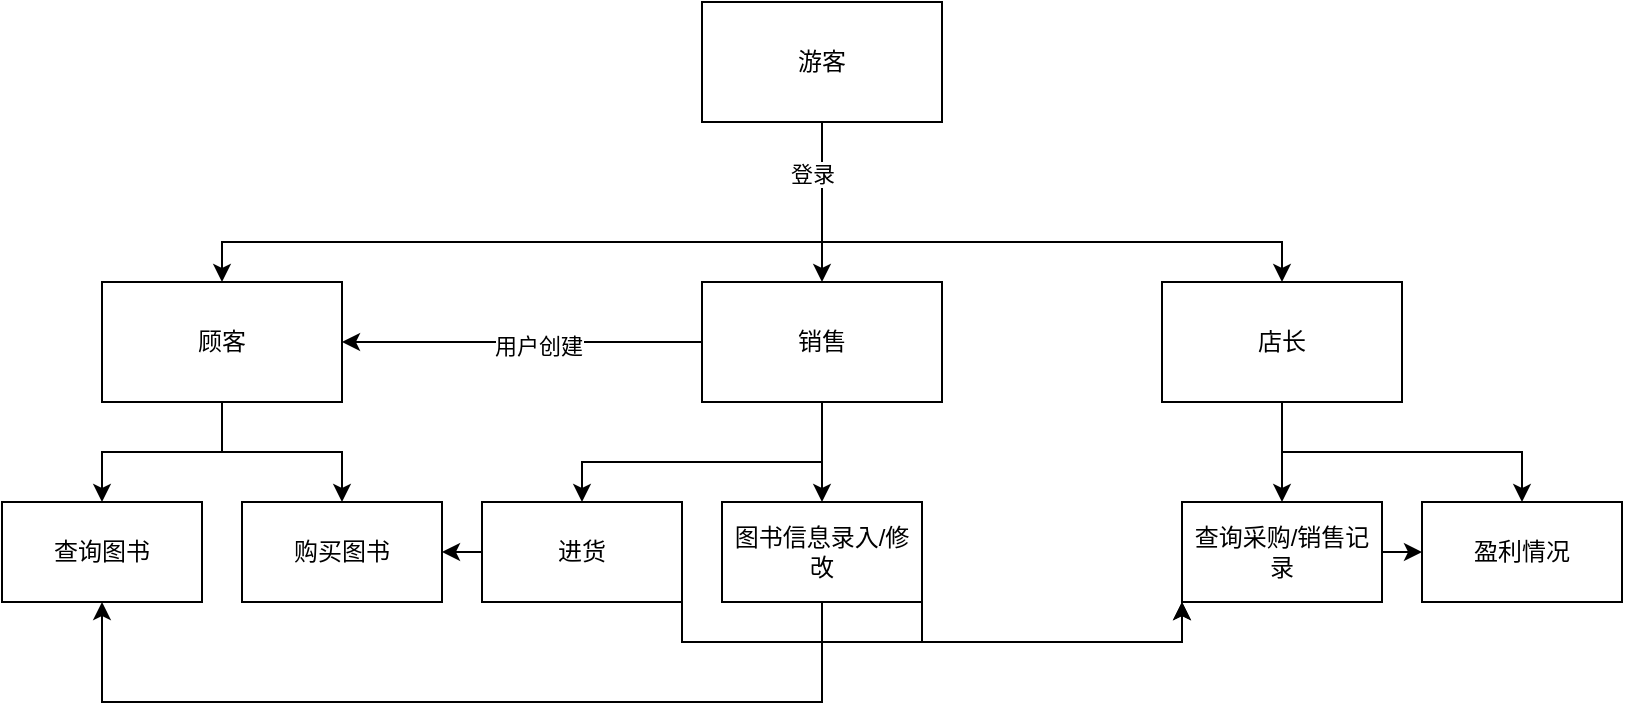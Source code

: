 <mxfile version="25.0.3">
  <diagram name="第 1 页" id="LTvxRMnmmGUvgx3zGGr9">
    <mxGraphModel dx="785" dy="518" grid="1" gridSize="10" guides="1" tooltips="1" connect="1" arrows="1" fold="1" page="1" pageScale="1" pageWidth="827" pageHeight="1169" math="0" shadow="0">
      <root>
        <mxCell id="0" />
        <mxCell id="1" parent="0" />
        <mxCell id="Rq45ZEoeaFC1BQesezGq-3" value="" style="edgeStyle=orthogonalEdgeStyle;rounded=0;orthogonalLoop=1;jettySize=auto;html=1;" edge="1" parent="1" source="Rq45ZEoeaFC1BQesezGq-1" target="Rq45ZEoeaFC1BQesezGq-2">
          <mxGeometry relative="1" as="geometry">
            <Array as="points">
              <mxPoint x="560" y="240" />
              <mxPoint x="260" y="240" />
            </Array>
          </mxGeometry>
        </mxCell>
        <mxCell id="Rq45ZEoeaFC1BQesezGq-6" style="edgeStyle=orthogonalEdgeStyle;rounded=0;orthogonalLoop=1;jettySize=auto;html=1;" edge="1" parent="1" source="Rq45ZEoeaFC1BQesezGq-1" target="Rq45ZEoeaFC1BQesezGq-7">
          <mxGeometry relative="1" as="geometry">
            <mxPoint x="480" y="260" as="targetPoint" />
            <Array as="points">
              <mxPoint x="560" y="210" />
              <mxPoint x="560" y="210" />
            </Array>
          </mxGeometry>
        </mxCell>
        <mxCell id="Rq45ZEoeaFC1BQesezGq-10" style="edgeStyle=orthogonalEdgeStyle;rounded=0;orthogonalLoop=1;jettySize=auto;html=1;entryX=0.5;entryY=0;entryDx=0;entryDy=0;" edge="1" parent="1" source="Rq45ZEoeaFC1BQesezGq-1" target="Rq45ZEoeaFC1BQesezGq-8">
          <mxGeometry relative="1" as="geometry">
            <Array as="points">
              <mxPoint x="560" y="240" />
              <mxPoint x="790" y="240" />
            </Array>
          </mxGeometry>
        </mxCell>
        <mxCell id="Rq45ZEoeaFC1BQesezGq-11" value="登录" style="edgeLabel;html=1;align=center;verticalAlign=middle;resizable=0;points=[];" vertex="1" connectable="0" parent="Rq45ZEoeaFC1BQesezGq-10">
          <mxGeometry x="-0.832" y="-5" relative="1" as="geometry">
            <mxPoint as="offset" />
          </mxGeometry>
        </mxCell>
        <mxCell id="Rq45ZEoeaFC1BQesezGq-1" value="游客" style="rounded=0;whiteSpace=wrap;html=1;" vertex="1" parent="1">
          <mxGeometry x="500" y="120" width="120" height="60" as="geometry" />
        </mxCell>
        <mxCell id="Rq45ZEoeaFC1BQesezGq-14" value="" style="edgeStyle=orthogonalEdgeStyle;rounded=0;orthogonalLoop=1;jettySize=auto;html=1;" edge="1" parent="1" source="Rq45ZEoeaFC1BQesezGq-2" target="Rq45ZEoeaFC1BQesezGq-13">
          <mxGeometry relative="1" as="geometry" />
        </mxCell>
        <mxCell id="Rq45ZEoeaFC1BQesezGq-15" style="edgeStyle=orthogonalEdgeStyle;rounded=0;orthogonalLoop=1;jettySize=auto;html=1;" edge="1" parent="1" source="Rq45ZEoeaFC1BQesezGq-2" target="Rq45ZEoeaFC1BQesezGq-16">
          <mxGeometry relative="1" as="geometry">
            <mxPoint x="320" y="360" as="targetPoint" />
          </mxGeometry>
        </mxCell>
        <mxCell id="Rq45ZEoeaFC1BQesezGq-2" value="顾客" style="rounded=0;whiteSpace=wrap;html=1;" vertex="1" parent="1">
          <mxGeometry x="200" y="260" width="120" height="60" as="geometry" />
        </mxCell>
        <mxCell id="Rq45ZEoeaFC1BQesezGq-20" value="" style="edgeStyle=orthogonalEdgeStyle;rounded=0;orthogonalLoop=1;jettySize=auto;html=1;" edge="1" parent="1" source="Rq45ZEoeaFC1BQesezGq-7" target="Rq45ZEoeaFC1BQesezGq-19">
          <mxGeometry relative="1" as="geometry">
            <Array as="points">
              <mxPoint x="560" y="350" />
              <mxPoint x="440" y="350" />
            </Array>
          </mxGeometry>
        </mxCell>
        <mxCell id="Rq45ZEoeaFC1BQesezGq-22" style="edgeStyle=orthogonalEdgeStyle;rounded=0;orthogonalLoop=1;jettySize=auto;html=1;exitX=0.5;exitY=1;exitDx=0;exitDy=0;" edge="1" parent="1" source="Rq45ZEoeaFC1BQesezGq-7" target="Rq45ZEoeaFC1BQesezGq-23">
          <mxGeometry relative="1" as="geometry">
            <mxPoint x="550" y="370" as="targetPoint" />
          </mxGeometry>
        </mxCell>
        <mxCell id="Rq45ZEoeaFC1BQesezGq-25" style="edgeStyle=orthogonalEdgeStyle;rounded=0;orthogonalLoop=1;jettySize=auto;html=1;exitX=0;exitY=0.5;exitDx=0;exitDy=0;entryX=1;entryY=0.5;entryDx=0;entryDy=0;" edge="1" parent="1" source="Rq45ZEoeaFC1BQesezGq-7" target="Rq45ZEoeaFC1BQesezGq-2">
          <mxGeometry relative="1" as="geometry" />
        </mxCell>
        <mxCell id="Rq45ZEoeaFC1BQesezGq-26" value="用户创建" style="edgeLabel;html=1;align=center;verticalAlign=middle;resizable=0;points=[];" vertex="1" connectable="0" parent="Rq45ZEoeaFC1BQesezGq-25">
          <mxGeometry x="-0.082" y="2" relative="1" as="geometry">
            <mxPoint as="offset" />
          </mxGeometry>
        </mxCell>
        <mxCell id="Rq45ZEoeaFC1BQesezGq-7" value="销售" style="rounded=0;whiteSpace=wrap;html=1;" vertex="1" parent="1">
          <mxGeometry x="500" y="260" width="120" height="60" as="geometry" />
        </mxCell>
        <mxCell id="Rq45ZEoeaFC1BQesezGq-28" value="" style="edgeStyle=orthogonalEdgeStyle;rounded=0;orthogonalLoop=1;jettySize=auto;html=1;" edge="1" parent="1" source="Rq45ZEoeaFC1BQesezGq-8" target="Rq45ZEoeaFC1BQesezGq-27">
          <mxGeometry relative="1" as="geometry" />
        </mxCell>
        <mxCell id="Rq45ZEoeaFC1BQesezGq-39" style="edgeStyle=orthogonalEdgeStyle;rounded=0;orthogonalLoop=1;jettySize=auto;html=1;exitX=0.5;exitY=1;exitDx=0;exitDy=0;" edge="1" parent="1" source="Rq45ZEoeaFC1BQesezGq-8" target="Rq45ZEoeaFC1BQesezGq-40">
          <mxGeometry relative="1" as="geometry">
            <mxPoint x="910" y="370" as="targetPoint" />
          </mxGeometry>
        </mxCell>
        <mxCell id="Rq45ZEoeaFC1BQesezGq-8" value="店长" style="rounded=0;whiteSpace=wrap;html=1;" vertex="1" parent="1">
          <mxGeometry x="730" y="260" width="120" height="60" as="geometry" />
        </mxCell>
        <mxCell id="Rq45ZEoeaFC1BQesezGq-13" value="查询图书" style="rounded=0;whiteSpace=wrap;html=1;" vertex="1" parent="1">
          <mxGeometry x="150" y="370" width="100" height="50" as="geometry" />
        </mxCell>
        <mxCell id="Rq45ZEoeaFC1BQesezGq-16" value="购买图书" style="rounded=0;whiteSpace=wrap;html=1;" vertex="1" parent="1">
          <mxGeometry x="270" y="370" width="100" height="50" as="geometry" />
        </mxCell>
        <mxCell id="Rq45ZEoeaFC1BQesezGq-36" style="edgeStyle=orthogonalEdgeStyle;rounded=0;orthogonalLoop=1;jettySize=auto;html=1;exitX=1;exitY=1;exitDx=0;exitDy=0;" edge="1" parent="1" source="Rq45ZEoeaFC1BQesezGq-19">
          <mxGeometry relative="1" as="geometry">
            <mxPoint x="740" y="420" as="targetPoint" />
            <Array as="points">
              <mxPoint x="490" y="440" />
              <mxPoint x="740" y="440" />
            </Array>
          </mxGeometry>
        </mxCell>
        <mxCell id="Rq45ZEoeaFC1BQesezGq-42" style="edgeStyle=orthogonalEdgeStyle;rounded=0;orthogonalLoop=1;jettySize=auto;html=1;exitX=0;exitY=0.5;exitDx=0;exitDy=0;entryX=1;entryY=0.5;entryDx=0;entryDy=0;" edge="1" parent="1" source="Rq45ZEoeaFC1BQesezGq-19" target="Rq45ZEoeaFC1BQesezGq-16">
          <mxGeometry relative="1" as="geometry" />
        </mxCell>
        <mxCell id="Rq45ZEoeaFC1BQesezGq-19" value="进货" style="rounded=0;whiteSpace=wrap;html=1;" vertex="1" parent="1">
          <mxGeometry x="390" y="370" width="100" height="50" as="geometry" />
        </mxCell>
        <mxCell id="Rq45ZEoeaFC1BQesezGq-24" style="edgeStyle=orthogonalEdgeStyle;rounded=0;orthogonalLoop=1;jettySize=auto;html=1;exitX=0.5;exitY=1;exitDx=0;exitDy=0;entryX=0.5;entryY=1;entryDx=0;entryDy=0;" edge="1" parent="1" source="Rq45ZEoeaFC1BQesezGq-23" target="Rq45ZEoeaFC1BQesezGq-13">
          <mxGeometry relative="1" as="geometry">
            <mxPoint x="320" y="530" as="targetPoint" />
            <Array as="points">
              <mxPoint x="560" y="470" />
              <mxPoint x="200" y="470" />
            </Array>
          </mxGeometry>
        </mxCell>
        <mxCell id="Rq45ZEoeaFC1BQesezGq-37" style="edgeStyle=orthogonalEdgeStyle;rounded=0;orthogonalLoop=1;jettySize=auto;html=1;exitX=1;exitY=1;exitDx=0;exitDy=0;entryX=0;entryY=1;entryDx=0;entryDy=0;" edge="1" parent="1" source="Rq45ZEoeaFC1BQesezGq-23" target="Rq45ZEoeaFC1BQesezGq-27">
          <mxGeometry relative="1" as="geometry">
            <mxPoint x="680" y="500" as="targetPoint" />
          </mxGeometry>
        </mxCell>
        <mxCell id="Rq45ZEoeaFC1BQesezGq-23" value="图书信息录入/修改" style="rounded=0;whiteSpace=wrap;html=1;" vertex="1" parent="1">
          <mxGeometry x="510" y="370" width="100" height="50" as="geometry" />
        </mxCell>
        <mxCell id="Rq45ZEoeaFC1BQesezGq-43" style="edgeStyle=orthogonalEdgeStyle;rounded=0;orthogonalLoop=1;jettySize=auto;html=1;exitX=1;exitY=0.5;exitDx=0;exitDy=0;entryX=0;entryY=0.5;entryDx=0;entryDy=0;" edge="1" parent="1" source="Rq45ZEoeaFC1BQesezGq-27" target="Rq45ZEoeaFC1BQesezGq-40">
          <mxGeometry relative="1" as="geometry" />
        </mxCell>
        <mxCell id="Rq45ZEoeaFC1BQesezGq-27" value="查询采购/销售记录" style="rounded=0;whiteSpace=wrap;html=1;" vertex="1" parent="1">
          <mxGeometry x="740" y="370" width="100" height="50" as="geometry" />
        </mxCell>
        <mxCell id="Rq45ZEoeaFC1BQesezGq-40" value="盈利情况" style="rounded=0;whiteSpace=wrap;html=1;" vertex="1" parent="1">
          <mxGeometry x="860" y="370" width="100" height="50" as="geometry" />
        </mxCell>
      </root>
    </mxGraphModel>
  </diagram>
</mxfile>
